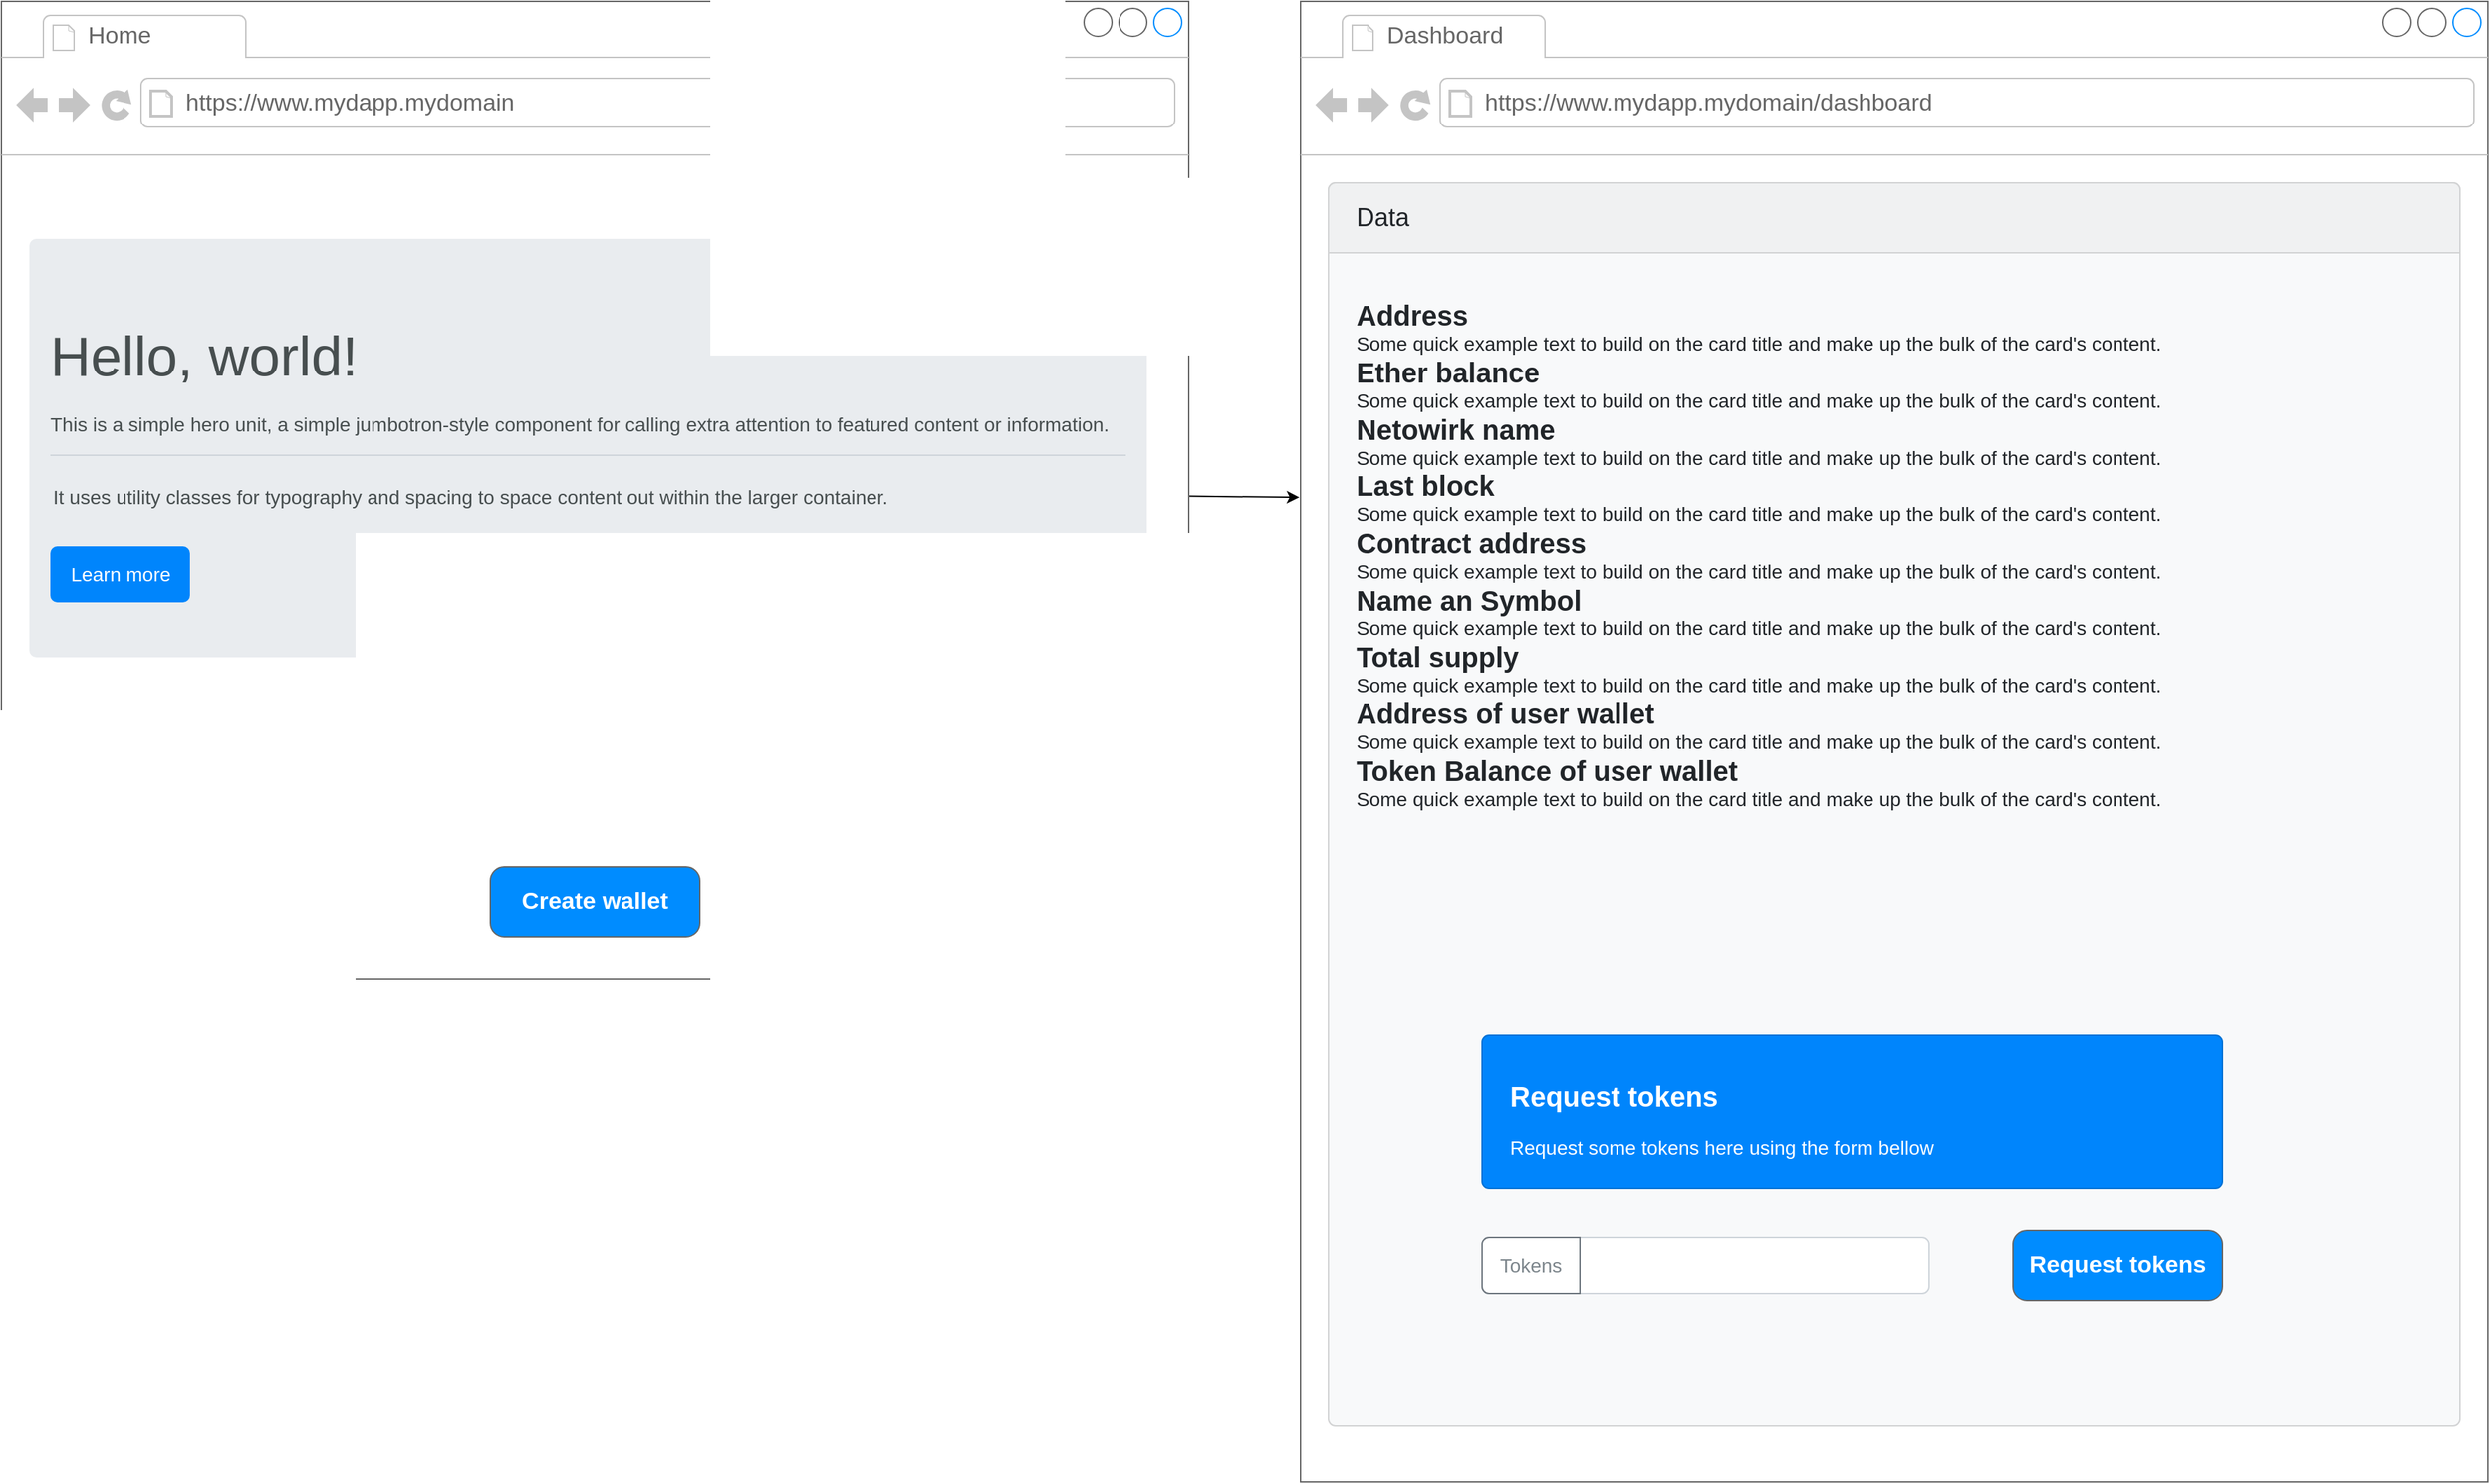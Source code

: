 <mxfile>
    <diagram id="SuwjjlNXHNlHKlohlTei" name="Page-1">
        <mxGraphModel dx="2834" dy="1898" grid="1" gridSize="10" guides="1" tooltips="1" connect="1" arrows="1" fold="1" page="1" pageScale="1" pageWidth="850" pageHeight="1100" math="0" shadow="0">
            <root>
                <mxCell id="0"/>
                <mxCell id="1" parent="0"/>
                <mxCell id="23" value="" style="edgeStyle=none;html=1;entryX=-0.001;entryY=0.335;entryDx=0;entryDy=0;entryPerimeter=0;" edge="1" parent="1" source="2" target="19">
                    <mxGeometry relative="1" as="geometry"/>
                </mxCell>
                <mxCell id="2" value="" style="strokeWidth=1;shadow=0;dashed=0;align=center;html=1;shape=mxgraph.mockup.containers.browserWindow;rSize=0;strokeColor=#666666;strokeColor2=#008cff;strokeColor3=#c4c4c4;mainText=,;recursiveResize=0;" vertex="1" parent="1">
                    <mxGeometry x="280" y="20" width="850" height="700" as="geometry"/>
                </mxCell>
                <mxCell id="3" value="Home" style="strokeWidth=1;shadow=0;dashed=0;align=center;html=1;shape=mxgraph.mockup.containers.anchor;fontSize=17;fontColor=#666666;align=left;" vertex="1" parent="2">
                    <mxGeometry x="60" y="12" width="110" height="26" as="geometry"/>
                </mxCell>
                <mxCell id="4" value="https://www.mydapp.mydomain" style="strokeWidth=1;shadow=0;dashed=0;align=center;html=1;shape=mxgraph.mockup.containers.anchor;rSize=0;fontSize=17;fontColor=#666666;align=left;" vertex="1" parent="2">
                    <mxGeometry x="130" y="60" width="250" height="26" as="geometry"/>
                </mxCell>
                <mxCell id="5" value="Create wallet" style="strokeWidth=1;shadow=0;dashed=0;align=center;html=1;shape=mxgraph.mockup.buttons.button;strokeColor=#666666;fontColor=#ffffff;mainText=;buttonStyle=round;fontSize=17;fontStyle=1;fillColor=#008cff;whiteSpace=wrap;" vertex="1" parent="2">
                    <mxGeometry x="350" y="620" width="150" height="50" as="geometry"/>
                </mxCell>
                <mxCell id="6" value="&lt;font style=&quot;font-size: 40px&quot;&gt;Hello, world!&lt;/font&gt;&lt;br&gt;&lt;br&gt;This is a simple hero unit, a simple jumbotron-style component for calling extra attention to featured content or information." style="html=1;shadow=0;dashed=0;shape=mxgraph.bootstrap.rrect;rSize=5;strokeColor=none;html=1;whiteSpace=wrap;fillColor=#E9ECEF;fontColor=#474E4F;align=left;spacing=15;fontSize=14;verticalAlign=top;spacingTop=40;" vertex="1" parent="1">
                    <mxGeometry x="300" y="190" width="800" height="300" as="geometry"/>
                </mxCell>
                <mxCell id="7" value="It uses utility classes for typography and spacing to space content out within the larger container." style="shape=line;html=1;shadow=0;dashed=0;strokeColor=#CED4DA;gradientColor=inherit;fontColor=inherit;fillColor=#E9ECEF;rSize=5;perimeter=none;whiteSpace=wrap;resizeHeight=1;fontSize=14;align=left;spacing=2;labelPosition=center;verticalLabelPosition=bottom;verticalAlign=top;spacingTop=10;" vertex="1" parent="6">
                    <mxGeometry width="770" height="10" relative="1" as="geometry">
                        <mxPoint x="15" y="150" as="offset"/>
                    </mxGeometry>
                </mxCell>
                <mxCell id="8" value="Learn more" style="html=1;shadow=0;dashed=0;shape=mxgraph.bootstrap.rrect;rSize=5;fillColor=#0085FC;strokeColor=none;align=center;spacing=15;fontSize=14;fontColor=#ffffff;" vertex="1" parent="6">
                    <mxGeometry y="1" width="100" height="40" relative="1" as="geometry">
                        <mxPoint x="15" y="-80" as="offset"/>
                    </mxGeometry>
                </mxCell>
                <mxCell id="19" value="" style="strokeWidth=1;shadow=0;dashed=0;align=center;html=1;shape=mxgraph.mockup.containers.browserWindow;rSize=0;strokeColor=#666666;strokeColor2=#008cff;strokeColor3=#c4c4c4;mainText=,;recursiveResize=0;" vertex="1" parent="1">
                    <mxGeometry x="1210" y="20" width="850" height="1060" as="geometry"/>
                </mxCell>
                <mxCell id="20" value="Dashboard" style="strokeWidth=1;shadow=0;dashed=0;align=center;html=1;shape=mxgraph.mockup.containers.anchor;fontSize=17;fontColor=#666666;align=left;" vertex="1" parent="19">
                    <mxGeometry x="60" y="12" width="110" height="26" as="geometry"/>
                </mxCell>
                <mxCell id="21" value="https://www.mydapp.mydomain/dashboard" style="strokeWidth=1;shadow=0;dashed=0;align=center;html=1;shape=mxgraph.mockup.containers.anchor;rSize=0;fontSize=17;fontColor=#666666;align=left;" vertex="1" parent="19">
                    <mxGeometry x="130" y="60" width="250" height="26" as="geometry"/>
                </mxCell>
                <mxCell id="28" value="&lt;span style=&quot;font-size: 20px&quot;&gt;&lt;b&gt;Address&lt;/b&gt;&lt;/span&gt;&lt;br style=&quot;font-size: 14px&quot;&gt;Some quick example text to build on the card title and make up the bulk of the card's content.&lt;br&gt;&lt;b&gt;&lt;font style=&quot;font-size: 20px&quot;&gt;Ether balance&lt;/font&gt;&lt;/b&gt;&lt;br&gt;Some quick example text to build on the card title and make up the bulk of the card's content.&lt;br&gt;&lt;span style=&quot;font-size: 20px&quot;&gt;&lt;b&gt;Netowirk name&lt;/b&gt;&lt;/span&gt;&lt;br&gt;Some quick example text to build on the card title and make up the bulk of the card's content.&lt;br&gt;&lt;span style=&quot;font-size: 20px&quot;&gt;&lt;b&gt;Last block&lt;/b&gt;&lt;/span&gt;&lt;br&gt;Some quick example text to build on the card title and make up the bulk of the card's content.&lt;br&gt;&lt;span style=&quot;font-size: 20px&quot;&gt;&lt;b&gt;Contract address&lt;/b&gt;&lt;/span&gt;&lt;br&gt;Some quick example text to build on the card title and make up the bulk of the card's content.&lt;br&gt;&lt;span style=&quot;font-size: 20px&quot;&gt;&lt;b&gt;Name an Symbol&lt;br&gt;&lt;/b&gt;&lt;/span&gt;Some quick example text to build on the card title and make up the bulk of the card's content.&lt;br&gt;&lt;span style=&quot;font-size: 20px&quot;&gt;&lt;b&gt;Total supply&lt;br&gt;&lt;/b&gt;&lt;/span&gt;Some quick example text to build on the card title and make up the bulk of the card's content.&lt;br&gt;&lt;span style=&quot;font-size: 20px&quot;&gt;&lt;b&gt;Address of user wallet&lt;/b&gt;&lt;/span&gt;&lt;br&gt;Some quick example text to build on the card title and make up the bulk of the card's content.&lt;br&gt;&lt;b style=&quot;font-size: 20px&quot;&gt;Token Balance of user wallet&lt;/b&gt;&lt;br&gt;Some quick example text to build on the card title and make up the bulk of the card's content.&lt;br&gt;&lt;br&gt;&lt;br&gt;&lt;br&gt;&lt;br&gt;&lt;br&gt;&lt;br&gt;&lt;br&gt;&lt;br&gt;&lt;br&gt;&lt;br&gt;&lt;br&gt;&lt;br&gt;&lt;br&gt;&lt;br&gt;&lt;br&gt;&lt;br&gt;&lt;br&gt;&lt;br&gt;&lt;br&gt;&lt;br&gt;&lt;br&gt;&lt;br&gt;&lt;br&gt;&lt;br&gt;&lt;br&gt;" style="html=1;shadow=0;dashed=0;shape=mxgraph.bootstrap.rrect;rSize=5;strokeColor=#D2D3D4;html=1;whiteSpace=wrap;fillColor=#F8F9FA;fontColor=#212529;verticalAlign=bottom;align=left;spacing=20;spacingBottom=0;fontSize=14;" vertex="1" parent="19">
                    <mxGeometry x="20" y="130" width="810" height="890" as="geometry"/>
                </mxCell>
                <mxCell id="29" value="Data" style="html=1;shadow=0;dashed=0;shape=mxgraph.bootstrap.topButton;rSize=5;perimeter=none;whiteSpace=wrap;fillColor=#F0F1F2;strokeColor=#D2D3D4;fontColor=#212529;resizeWidth=1;fontSize=18;align=left;spacing=20;" vertex="1" parent="28">
                    <mxGeometry width="810" height="50" relative="1" as="geometry"/>
                </mxCell>
                <mxCell id="36" value="" style="html=1;shadow=0;dashed=0;shape=mxgraph.bootstrap.rrect;rSize=5;strokeColor=#CED4DA;html=1;whiteSpace=wrap;fillColor=#FFFFFF;fontColor=#7D868C;align=left;spacing=15;spacingLeft=40;fontSize=14;" vertex="1" parent="28">
                    <mxGeometry x="110" y="755" width="320" height="40" as="geometry"/>
                </mxCell>
                <mxCell id="37" value="Tokens" style="html=1;shadow=0;dashed=0;shape=mxgraph.bootstrap.leftButton;strokeColor=#6C757D;gradientColor=inherit;fontColor=inherit;fillColor=inherit;rSize=5;perimeter=none;whiteSpace=wrap;resizeHeight=1;fontSize=14;" vertex="1" parent="36">
                    <mxGeometry width="70" height="40" relative="1" as="geometry"/>
                </mxCell>
                <mxCell id="38" value="Request tokens" style="strokeWidth=1;shadow=0;dashed=0;align=center;html=1;shape=mxgraph.mockup.buttons.button;strokeColor=#666666;fontColor=#ffffff;mainText=;buttonStyle=round;fontSize=17;fontStyle=1;fillColor=#008cff;whiteSpace=wrap;" vertex="1" parent="28">
                    <mxGeometry x="490" y="750" width="150" height="50" as="geometry"/>
                </mxCell>
                <mxCell id="39" value="&lt;b&gt;&lt;font style=&quot;font-size: 20px&quot;&gt;Request tokens&lt;/font&gt;&lt;/b&gt;&lt;br style=&quot;font-size: 14px&quot;&gt;&lt;br style=&quot;font-size: 14px&quot;&gt;Request some tokens here using the form bellow" style="html=1;shadow=0;dashed=0;shape=mxgraph.bootstrap.rrect;rSize=5;strokeColor=#0071D5;html=1;whiteSpace=wrap;fillColor=#0085FC;fontColor=#ffffff;verticalAlign=bottom;align=left;spacing=20;spacingBottom=0;fontSize=14;" vertex="1" parent="28">
                    <mxGeometry x="110" y="610" width="530" height="110" as="geometry"/>
                </mxCell>
            </root>
        </mxGraphModel>
    </diagram>
</mxfile>